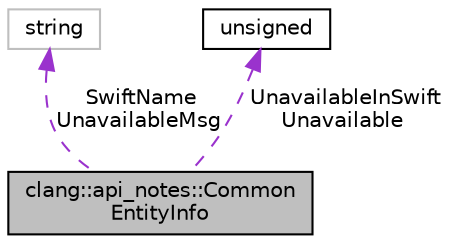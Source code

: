 digraph "clang::api_notes::CommonEntityInfo"
{
 // LATEX_PDF_SIZE
  bgcolor="transparent";
  edge [fontname="Helvetica",fontsize="10",labelfontname="Helvetica",labelfontsize="10"];
  node [fontname="Helvetica",fontsize="10",shape=record];
  Node1 [label="clang::api_notes::Common\lEntityInfo",height=0.2,width=0.4,color="black", fillcolor="grey75", style="filled", fontcolor="black",tooltip="Describes API notes data for any entity."];
  Node2 -> Node1 [dir="back",color="darkorchid3",fontsize="10",style="dashed",label=" SwiftName\nUnavailableMsg" ,fontname="Helvetica"];
  Node2 [label="string",height=0.2,width=0.4,color="grey75",tooltip=" "];
  Node3 -> Node1 [dir="back",color="darkorchid3",fontsize="10",style="dashed",label=" UnavailableInSwift\nUnavailable" ,fontname="Helvetica"];
  Node3 [label="unsigned",height=0.2,width=0.4,color="black",URL="$classunsigned.html",tooltip=" "];
}
